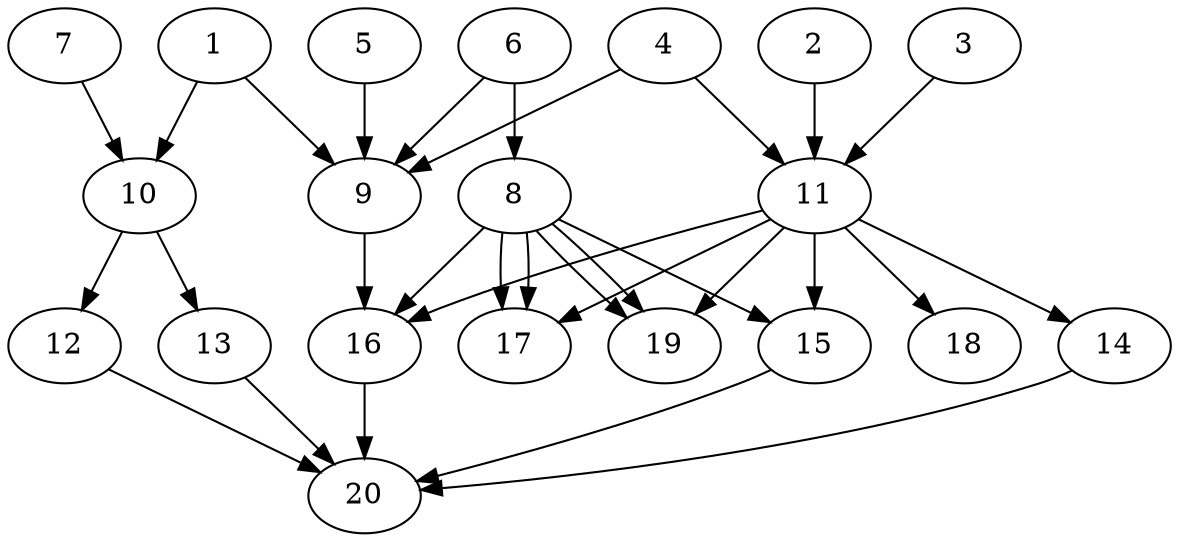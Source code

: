 // DAG automatically generated by daggen at Tue Jul 23 14:29:39 2019
// ./daggen --dot -n 20 --ccr 0.3 --fat 0.7 --regular 0.5 --density 0.7 --mindata 5242880 --maxdata 52428800 
digraph G {
  1 [size="113005227", alpha="0.01", expect_size="33901568"] 
  1 -> 9 [size ="33901568"]
  1 -> 10 [size ="33901568"]
  2 [size="34440533", alpha="0.01", expect_size="10332160"] 
  2 -> 11 [size ="10332160"]
  3 [size="119220907", alpha="0.04", expect_size="35766272"] 
  3 -> 11 [size ="35766272"]
  4 [size="43779413", alpha="0.07", expect_size="13133824"] 
  4 -> 9 [size ="13133824"]
  4 -> 11 [size ="13133824"]
  5 [size="142424747", alpha="0.10", expect_size="42727424"] 
  5 -> 9 [size ="42727424"]
  6 [size="50718720", alpha="0.00", expect_size="15215616"] 
  6 -> 8 [size ="15215616"]
  6 -> 9 [size ="15215616"]
  7 [size="57804800", alpha="0.01", expect_size="17341440"] 
  7 -> 10 [size ="17341440"]
  8 [size="154610347", alpha="0.05", expect_size="46383104"] 
  8 -> 15 [size ="46383104"]
  8 -> 16 [size ="46383104"]
  8 -> 17 [size ="46383104"]
  8 -> 17 [size ="46383104"]
  8 -> 19 [size ="46383104"]
  8 -> 19 [size ="46383104"]
  9 [size="136325120", alpha="0.11", expect_size="40897536"] 
  9 -> 16 [size ="40897536"]
  10 [size="52367360", alpha="0.03", expect_size="15710208"] 
  10 -> 12 [size ="15710208"]
  10 -> 13 [size ="15710208"]
  11 [size="91593387", alpha="0.04", expect_size="27478016"] 
  11 -> 14 [size ="27478016"]
  11 -> 15 [size ="27478016"]
  11 -> 16 [size ="27478016"]
  11 -> 17 [size ="27478016"]
  11 -> 18 [size ="27478016"]
  11 -> 19 [size ="27478016"]
  12 [size="97563307", alpha="0.04", expect_size="29268992"] 
  12 -> 20 [size ="29268992"]
  13 [size="103922347", alpha="0.10", expect_size="31176704"] 
  13 -> 20 [size ="31176704"]
  14 [size="131648853", alpha="0.10", expect_size="39494656"] 
  14 -> 20 [size ="39494656"]
  15 [size="25791147", alpha="0.08", expect_size="7737344"] 
  15 -> 20 [size ="7737344"]
  16 [size="106844160", alpha="0.06", expect_size="32053248"] 
  16 -> 20 [size ="32053248"]
  17 [size="108482560", alpha="0.15", expect_size="32544768"] 
  18 [size="117889707", alpha="0.20", expect_size="35366912"] 
  19 [size="157767680", alpha="0.16", expect_size="47330304"] 
  20 [size="85910187", alpha="0.13", expect_size="25773056"] 
}
